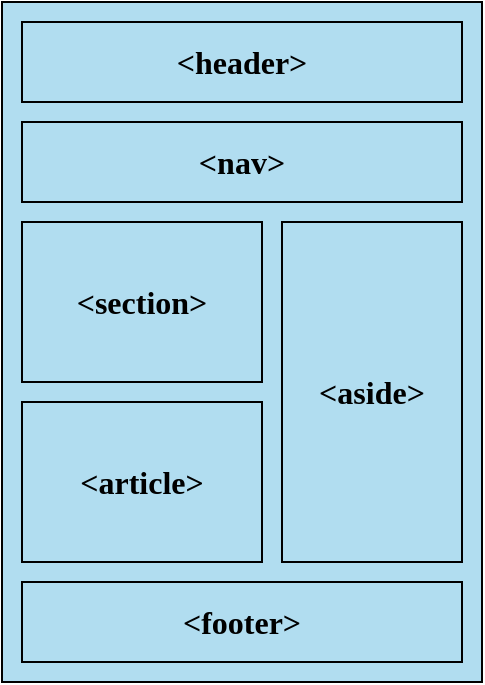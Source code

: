 <mxfile version="21.2.8" type="device">
  <diagram name="Page-1" id="QmIQwjLwlx2ogcl96MkP">
    <mxGraphModel dx="711" dy="463" grid="1" gridSize="10" guides="1" tooltips="1" connect="1" arrows="1" fold="1" page="1" pageScale="1" pageWidth="827" pageHeight="1169" math="0" shadow="0">
      <root>
        <mxCell id="0" />
        <mxCell id="1" parent="0" />
        <mxCell id="iN0wXc1VhD5NSmjhC2gz-1" value="" style="rounded=0;whiteSpace=wrap;html=1;fillColor=#b1ddf0;strokeColor=#000000;" vertex="1" parent="1">
          <mxGeometry x="80" y="120" width="240" height="340" as="geometry" />
        </mxCell>
        <mxCell id="iN0wXc1VhD5NSmjhC2gz-2" value="&lt;font face=&quot;Verdana&quot; style=&quot;font-size: 16px;&quot;&gt;&lt;b&gt;&amp;lt;header&amp;gt;&lt;/b&gt;&lt;/font&gt;" style="rounded=0;whiteSpace=wrap;html=1;fillColor=#b1ddf0;strokeColor=#000000;" vertex="1" parent="1">
          <mxGeometry x="90" y="130" width="220" height="40" as="geometry" />
        </mxCell>
        <mxCell id="iN0wXc1VhD5NSmjhC2gz-3" value="&lt;font face=&quot;Verdana&quot; style=&quot;font-size: 16px;&quot;&gt;&lt;b&gt;&amp;lt;nav&amp;gt;&lt;/b&gt;&lt;/font&gt;" style="rounded=0;whiteSpace=wrap;html=1;fillColor=#b1ddf0;strokeColor=#000000;" vertex="1" parent="1">
          <mxGeometry x="90" y="180" width="220" height="40" as="geometry" />
        </mxCell>
        <mxCell id="iN0wXc1VhD5NSmjhC2gz-4" value="&lt;font face=&quot;Verdana&quot; style=&quot;font-size: 16px;&quot;&gt;&lt;b&gt;&amp;lt;section&amp;gt;&lt;/b&gt;&lt;/font&gt;" style="rounded=0;whiteSpace=wrap;html=1;fillColor=#b1ddf0;strokeColor=#000000;" vertex="1" parent="1">
          <mxGeometry x="90" y="230" width="120" height="80" as="geometry" />
        </mxCell>
        <mxCell id="iN0wXc1VhD5NSmjhC2gz-5" value="&lt;font face=&quot;Verdana&quot; style=&quot;font-size: 16px;&quot;&gt;&lt;b&gt;&amp;lt;article&amp;gt;&lt;/b&gt;&lt;/font&gt;" style="rounded=0;whiteSpace=wrap;html=1;fillColor=#b1ddf0;strokeColor=#000000;" vertex="1" parent="1">
          <mxGeometry x="90" y="320" width="120" height="80" as="geometry" />
        </mxCell>
        <mxCell id="iN0wXc1VhD5NSmjhC2gz-6" value="&lt;font face=&quot;Verdana&quot; style=&quot;font-size: 16px;&quot;&gt;&lt;b&gt;&amp;lt;aside&amp;gt;&lt;/b&gt;&lt;/font&gt;" style="rounded=0;whiteSpace=wrap;html=1;fillColor=#b1ddf0;strokeColor=#000000;" vertex="1" parent="1">
          <mxGeometry x="220" y="230" width="90" height="170" as="geometry" />
        </mxCell>
        <mxCell id="iN0wXc1VhD5NSmjhC2gz-7" value="&lt;font face=&quot;Verdana&quot; style=&quot;font-size: 16px;&quot;&gt;&lt;b&gt;&amp;lt;footer&amp;gt;&lt;/b&gt;&lt;/font&gt;" style="rounded=0;whiteSpace=wrap;html=1;fillColor=#b1ddf0;strokeColor=#000000;" vertex="1" parent="1">
          <mxGeometry x="90" y="410" width="220" height="40" as="geometry" />
        </mxCell>
      </root>
    </mxGraphModel>
  </diagram>
</mxfile>
